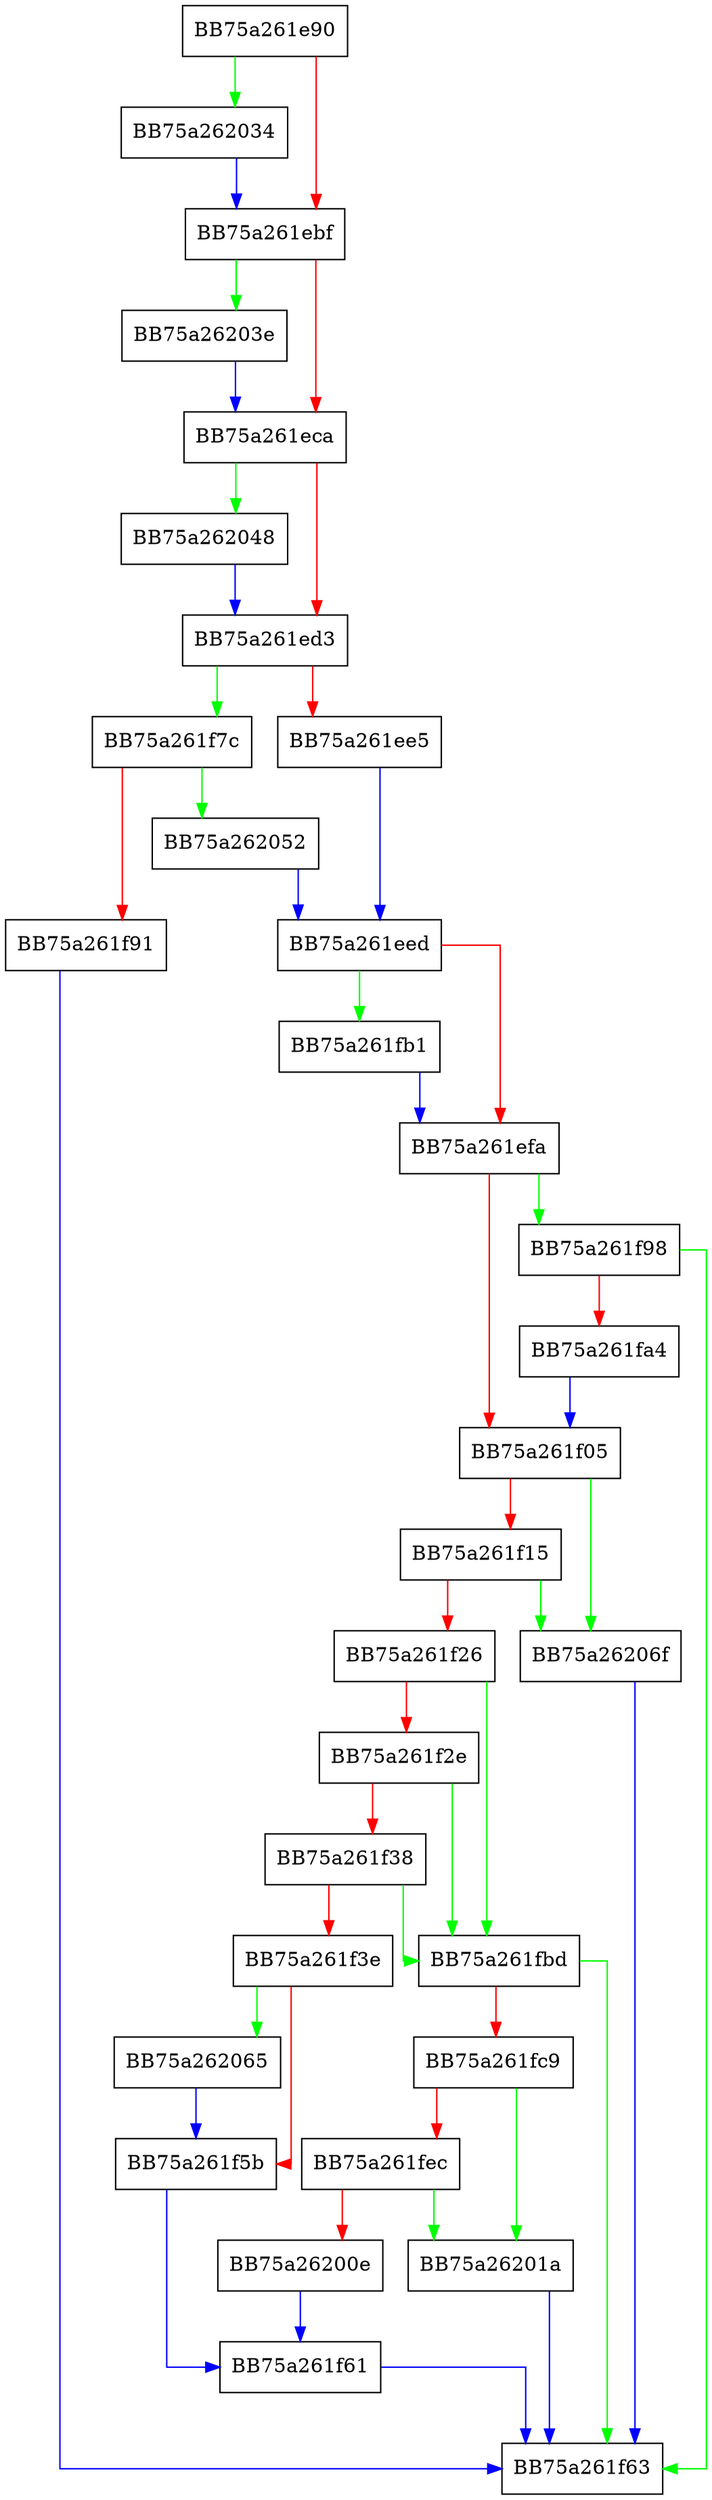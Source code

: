 digraph FillBuffer {
  node [shape="box"];
  graph [splines=ortho];
  BB75a261e90 -> BB75a262034 [color="green"];
  BB75a261e90 -> BB75a261ebf [color="red"];
  BB75a261ebf -> BB75a26203e [color="green"];
  BB75a261ebf -> BB75a261eca [color="red"];
  BB75a261eca -> BB75a262048 [color="green"];
  BB75a261eca -> BB75a261ed3 [color="red"];
  BB75a261ed3 -> BB75a261f7c [color="green"];
  BB75a261ed3 -> BB75a261ee5 [color="red"];
  BB75a261ee5 -> BB75a261eed [color="blue"];
  BB75a261eed -> BB75a261fb1 [color="green"];
  BB75a261eed -> BB75a261efa [color="red"];
  BB75a261efa -> BB75a261f98 [color="green"];
  BB75a261efa -> BB75a261f05 [color="red"];
  BB75a261f05 -> BB75a26206f [color="green"];
  BB75a261f05 -> BB75a261f15 [color="red"];
  BB75a261f15 -> BB75a26206f [color="green"];
  BB75a261f15 -> BB75a261f26 [color="red"];
  BB75a261f26 -> BB75a261fbd [color="green"];
  BB75a261f26 -> BB75a261f2e [color="red"];
  BB75a261f2e -> BB75a261fbd [color="green"];
  BB75a261f2e -> BB75a261f38 [color="red"];
  BB75a261f38 -> BB75a261fbd [color="green"];
  BB75a261f38 -> BB75a261f3e [color="red"];
  BB75a261f3e -> BB75a262065 [color="green"];
  BB75a261f3e -> BB75a261f5b [color="red"];
  BB75a261f5b -> BB75a261f61 [color="blue"];
  BB75a261f61 -> BB75a261f63 [color="blue"];
  BB75a261f7c -> BB75a262052 [color="green"];
  BB75a261f7c -> BB75a261f91 [color="red"];
  BB75a261f91 -> BB75a261f63 [color="blue"];
  BB75a261f98 -> BB75a261f63 [color="green"];
  BB75a261f98 -> BB75a261fa4 [color="red"];
  BB75a261fa4 -> BB75a261f05 [color="blue"];
  BB75a261fb1 -> BB75a261efa [color="blue"];
  BB75a261fbd -> BB75a261f63 [color="green"];
  BB75a261fbd -> BB75a261fc9 [color="red"];
  BB75a261fc9 -> BB75a26201a [color="green"];
  BB75a261fc9 -> BB75a261fec [color="red"];
  BB75a261fec -> BB75a26201a [color="green"];
  BB75a261fec -> BB75a26200e [color="red"];
  BB75a26200e -> BB75a261f61 [color="blue"];
  BB75a26201a -> BB75a261f63 [color="blue"];
  BB75a262034 -> BB75a261ebf [color="blue"];
  BB75a26203e -> BB75a261eca [color="blue"];
  BB75a262048 -> BB75a261ed3 [color="blue"];
  BB75a262052 -> BB75a261eed [color="blue"];
  BB75a262065 -> BB75a261f5b [color="blue"];
  BB75a26206f -> BB75a261f63 [color="blue"];
}